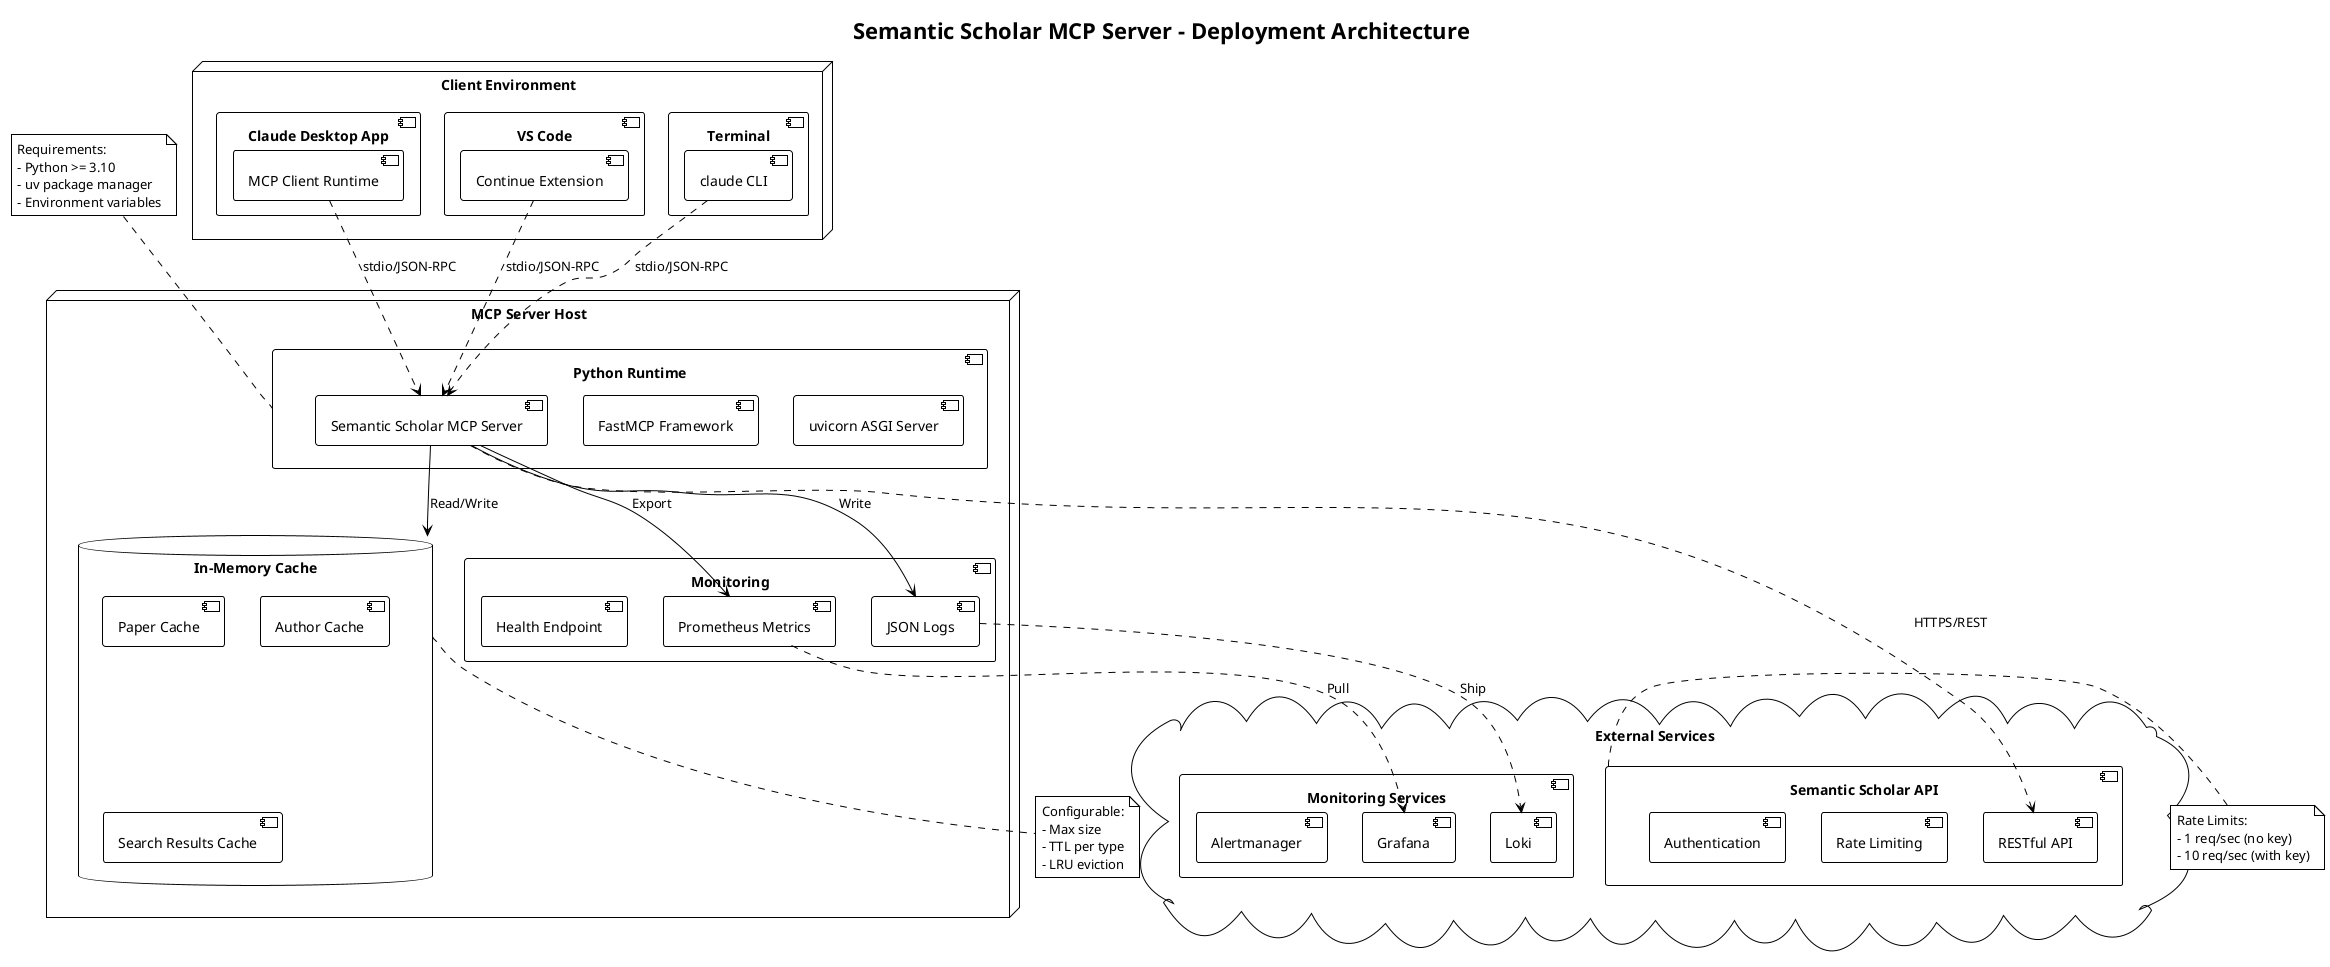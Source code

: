 @startuml semantic-scholar-mcp-deployment-diagram
!theme plain

title Semantic Scholar MCP Server - Deployment Architecture

node "Client Environment" {
  component "Claude Desktop App" as Claude {
    [MCP Client Runtime]
  }
  
  component "VS Code" as VSCode {
    [Continue Extension]
  }
  
  component "Terminal" as Terminal {
    [claude CLI]
  }
}

node "MCP Server Host" {
  component "Python Runtime" as Python {
    [uvicorn ASGI Server]
    [FastMCP Framework]
    [Semantic Scholar MCP Server]
  }
  
  database "In-Memory Cache" as Cache {
    [Paper Cache]
    [Author Cache]
    [Search Results Cache]
  }
  
  component "Monitoring" as Monitor {
    [Prometheus Metrics]
    [JSON Logs]
    [Health Endpoint]
  }
}

cloud "External Services" {
  component "Semantic Scholar API" as SSAPI {
    [RESTful API]
    [Rate Limiting]
    [Authentication]
  }
  
  component "Monitoring Services" as ExtMonitor {
    [Grafana]
    [Loki]
    [Alertmanager]
  }
}

' Communication protocols
[MCP Client Runtime] ..> [Semantic Scholar MCP Server] : stdio/JSON-RPC
[Continue Extension] ..> [Semantic Scholar MCP Server] : stdio/JSON-RPC
[claude CLI] ..> [Semantic Scholar MCP Server] : stdio/JSON-RPC

[Semantic Scholar MCP Server] --> Cache : Read/Write
[Semantic Scholar MCP Server] --> [Prometheus Metrics] : Export
[Semantic Scholar MCP Server] --> [JSON Logs] : Write

[Semantic Scholar MCP Server] ..> [RESTful API] : HTTPS/REST
[Prometheus Metrics] ..> [Grafana] : Pull
[JSON Logs] ..> [Loki] : Ship

' Notes
note top of Python
  Requirements:
  - Python >= 3.10
  - uv package manager
  - Environment variables
end note

note right of SSAPI
  Rate Limits:
  - 1 req/sec (no key)
  - 10 req/sec (with key)
end note

note bottom of Cache
  Configurable:
  - Max size
  - TTL per type
  - LRU eviction
end note

@enduml